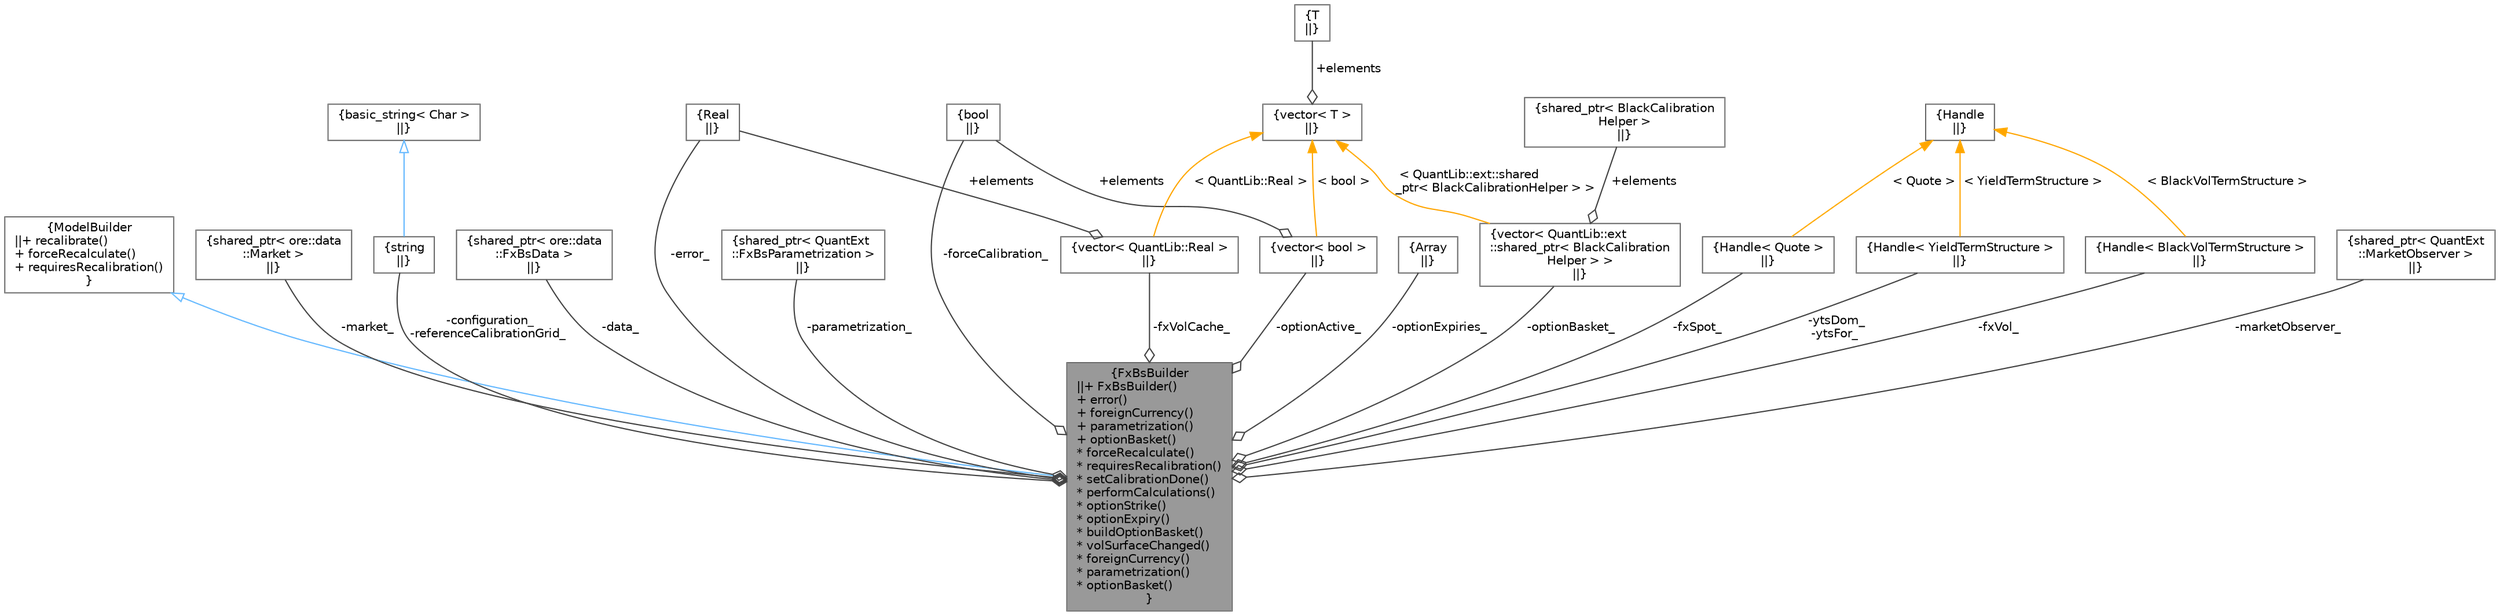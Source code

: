 digraph "FxBsBuilder"
{
 // INTERACTIVE_SVG=YES
 // LATEX_PDF_SIZE
  bgcolor="transparent";
  edge [fontname=Helvetica,fontsize=10,labelfontname=Helvetica,labelfontsize=10];
  node [fontname=Helvetica,fontsize=10,shape=box,height=0.2,width=0.4];
  Node1 [label="{FxBsBuilder\n||+ FxBsBuilder()\l+ error()\l+ foreignCurrency()\l+ parametrization()\l+ optionBasket()\l* forceRecalculate()\l* requiresRecalibration()\l* setCalibrationDone()\l* performCalculations()\l* optionStrike()\l* optionExpiry()\l* buildOptionBasket()\l* volSurfaceChanged()\l* foreignCurrency()\l* parametrization()\l* optionBasket()\l}",height=0.2,width=0.4,color="gray40", fillcolor="grey60", style="filled", fontcolor="black",tooltip="Builder for a Lognormal FX model component."];
  Node2 -> Node1 [dir="back",color="steelblue1",style="solid",arrowtail="onormal"];
  Node2 [label="{ModelBuilder\n||+ recalibrate()\l+ forceRecalculate()\l+ requiresRecalibration()\l}",height=0.2,width=0.4,color="gray40", fillcolor="white", style="filled",URL="C:/dev/ORE/documentation/QuantExt/doc/quantext.tag$class_quant_ext_1_1_model_builder.html",tooltip=" "];
  Node3 -> Node1 [color="grey25",style="solid",label=" -market_" ,arrowhead="odiamond"];
  Node3 [label="{shared_ptr\< ore::data\l::Market \>\n||}",height=0.2,width=0.4,color="gray40", fillcolor="white", style="filled",tooltip=" "];
  Node4 -> Node1 [color="grey25",style="solid",label=" -configuration_\n-referenceCalibrationGrid_" ,arrowhead="odiamond"];
  Node4 [label="{string\n||}",height=0.2,width=0.4,color="gray40", fillcolor="white", style="filled",tooltip=" "];
  Node5 -> Node4 [dir="back",color="steelblue1",style="solid",arrowtail="onormal"];
  Node5 [label="{basic_string\< Char \>\n||}",height=0.2,width=0.4,color="gray40", fillcolor="white", style="filled",tooltip=" "];
  Node6 -> Node1 [color="grey25",style="solid",label=" -data_" ,arrowhead="odiamond"];
  Node6 [label="{shared_ptr\< ore::data\l::FxBsData \>\n||}",height=0.2,width=0.4,color="gray40", fillcolor="white", style="filled",tooltip=" "];
  Node7 -> Node1 [color="grey25",style="solid",label=" -error_" ,arrowhead="odiamond"];
  Node7 [label="{Real\n||}",height=0.2,width=0.4,color="gray40", fillcolor="white", style="filled",tooltip=" "];
  Node8 -> Node1 [color="grey25",style="solid",label=" -parametrization_" ,arrowhead="odiamond"];
  Node8 [label="{shared_ptr\< QuantExt\l::FxBsParametrization \>\n||}",height=0.2,width=0.4,color="gray40", fillcolor="white", style="filled",tooltip=" "];
  Node9 -> Node1 [color="grey25",style="solid",label=" -optionActive_" ,arrowhead="odiamond"];
  Node9 [label="{vector\< bool \>\n||}",height=0.2,width=0.4,color="gray40", fillcolor="white", style="filled",tooltip=" "];
  Node10 -> Node9 [color="grey25",style="solid",label=" +elements" ,arrowhead="odiamond"];
  Node10 [label="{bool\n||}",height=0.2,width=0.4,color="gray40", fillcolor="white", style="filled",URL="$classbool.html",tooltip=" "];
  Node11 -> Node9 [dir="back",color="orange",style="solid",label=" \< bool \>" ];
  Node11 [label="{vector\< T \>\n||}",height=0.2,width=0.4,color="gray40", fillcolor="white", style="filled",tooltip=" "];
  Node12 -> Node11 [color="grey25",style="solid",label=" +elements" ,arrowhead="odiamond"];
  Node12 [label="{T\n||}",height=0.2,width=0.4,color="gray40", fillcolor="white", style="filled",tooltip=" "];
  Node13 -> Node1 [color="grey25",style="solid",label=" -optionBasket_" ,arrowhead="odiamond"];
  Node13 [label="{vector\< QuantLib::ext\l::shared_ptr\< BlackCalibration\lHelper \> \>\n||}",height=0.2,width=0.4,color="gray40", fillcolor="white", style="filled",tooltip=" "];
  Node14 -> Node13 [color="grey25",style="solid",label=" +elements" ,arrowhead="odiamond"];
  Node14 [label="{shared_ptr\< BlackCalibration\lHelper \>\n||}",height=0.2,width=0.4,color="gray40", fillcolor="white", style="filled",tooltip=" "];
  Node11 -> Node13 [dir="back",color="orange",style="solid",label=" \< QuantLib::ext::shared\l_ptr\< BlackCalibrationHelper \> \>" ];
  Node15 -> Node1 [color="grey25",style="solid",label=" -optionExpiries_" ,arrowhead="odiamond"];
  Node15 [label="{Array\n||}",height=0.2,width=0.4,color="gray40", fillcolor="white", style="filled",tooltip=" "];
  Node16 -> Node1 [color="grey25",style="solid",label=" -fxSpot_" ,arrowhead="odiamond"];
  Node16 [label="{Handle\< Quote \>\n||}",height=0.2,width=0.4,color="gray40", fillcolor="white", style="filled",tooltip=" "];
  Node17 -> Node16 [dir="back",color="orange",style="solid",label=" \< Quote \>" ];
  Node17 [label="{Handle\n||}",height=0.2,width=0.4,color="gray40", fillcolor="white", style="filled",tooltip=" "];
  Node18 -> Node1 [color="grey25",style="solid",label=" -ytsDom_\n-ytsFor_" ,arrowhead="odiamond"];
  Node18 [label="{Handle\< YieldTermStructure \>\n||}",height=0.2,width=0.4,color="gray40", fillcolor="white", style="filled",tooltip=" "];
  Node17 -> Node18 [dir="back",color="orange",style="solid",label=" \< YieldTermStructure \>" ];
  Node19 -> Node1 [color="grey25",style="solid",label=" -fxVol_" ,arrowhead="odiamond"];
  Node19 [label="{Handle\< BlackVolTermStructure \>\n||}",height=0.2,width=0.4,color="gray40", fillcolor="white", style="filled",tooltip=" "];
  Node17 -> Node19 [dir="back",color="orange",style="solid",label=" \< BlackVolTermStructure \>" ];
  Node20 -> Node1 [color="grey25",style="solid",label=" -fxVolCache_" ,arrowhead="odiamond"];
  Node20 [label="{vector\< QuantLib::Real \>\n||}",height=0.2,width=0.4,color="gray40", fillcolor="white", style="filled",tooltip=" "];
  Node7 -> Node20 [color="grey25",style="solid",label=" +elements" ,arrowhead="odiamond"];
  Node11 -> Node20 [dir="back",color="orange",style="solid",label=" \< QuantLib::Real \>" ];
  Node10 -> Node1 [color="grey25",style="solid",label=" -forceCalibration_" ,arrowhead="odiamond"];
  Node21 -> Node1 [color="grey25",style="solid",label=" -marketObserver_" ,arrowhead="odiamond"];
  Node21 [label="{shared_ptr\< QuantExt\l::MarketObserver \>\n||}",height=0.2,width=0.4,color="gray40", fillcolor="white", style="filled",tooltip=" "];
}
